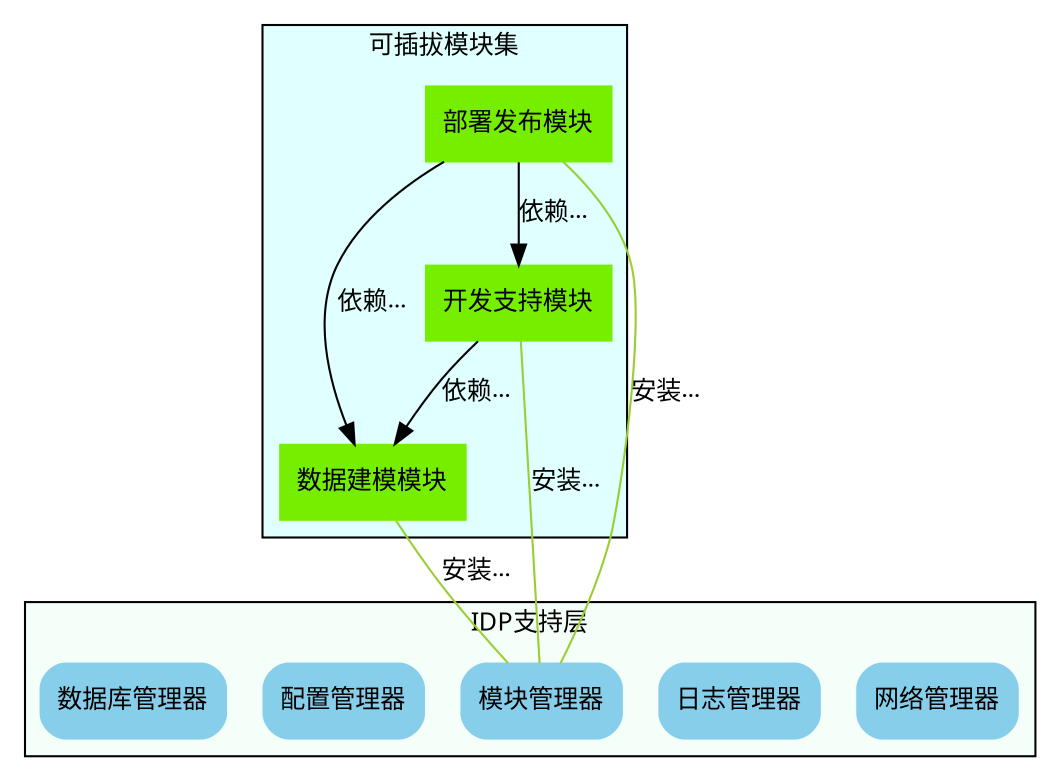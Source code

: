 digraph idp_modules{

rankdir = TB;
fontname = "Microsoft YaHei";
fontsize = 12;

node [ fontname = "Microsoft YaHei", fontsize = 12, shape = "record" ];
edge [ fontname = "Microsoft YaHei", fontsize = 12 ];

    subgraph cluster_sl{
        label="IDP支持层";
        bgcolor="mintcream";
        node [shape="Mrecord", color="skyblue", style="filled"];
        network_mgr [label="网络管理器"];
        log_mgr [label="日志管理器"];
        module_mgr [label="模块管理器"];
        conf_mgr [label="配置管理器"];
        db_mgr [label="数据库管理器"];
    };

    subgraph cluster_md{
        label="可插拔模块集";
        bgcolor="lightcyan";
        node [color="chartreuse2", style="filled"];
        mod_dev [label="开发支持模块"];
        mod_dm [label="数据建模模块"];
        mod_dp [label="部署发布模块"];
    };

mod_dp -> mod_dev [label="依赖..."];
mod_dp -> mod_dm [label="依赖..."];
mod_dp -> module_mgr [label="安装...", color="yellowgreen", arrowhead="none"];
mod_dev -> mod_dm [label="依赖..."];
mod_dev -> module_mgr [label="安装...", color="yellowgreen", arrowhead="none"];
mod_dm -> module_mgr [label="安装...", color="yellowgreen", arrowhead="none"];

}